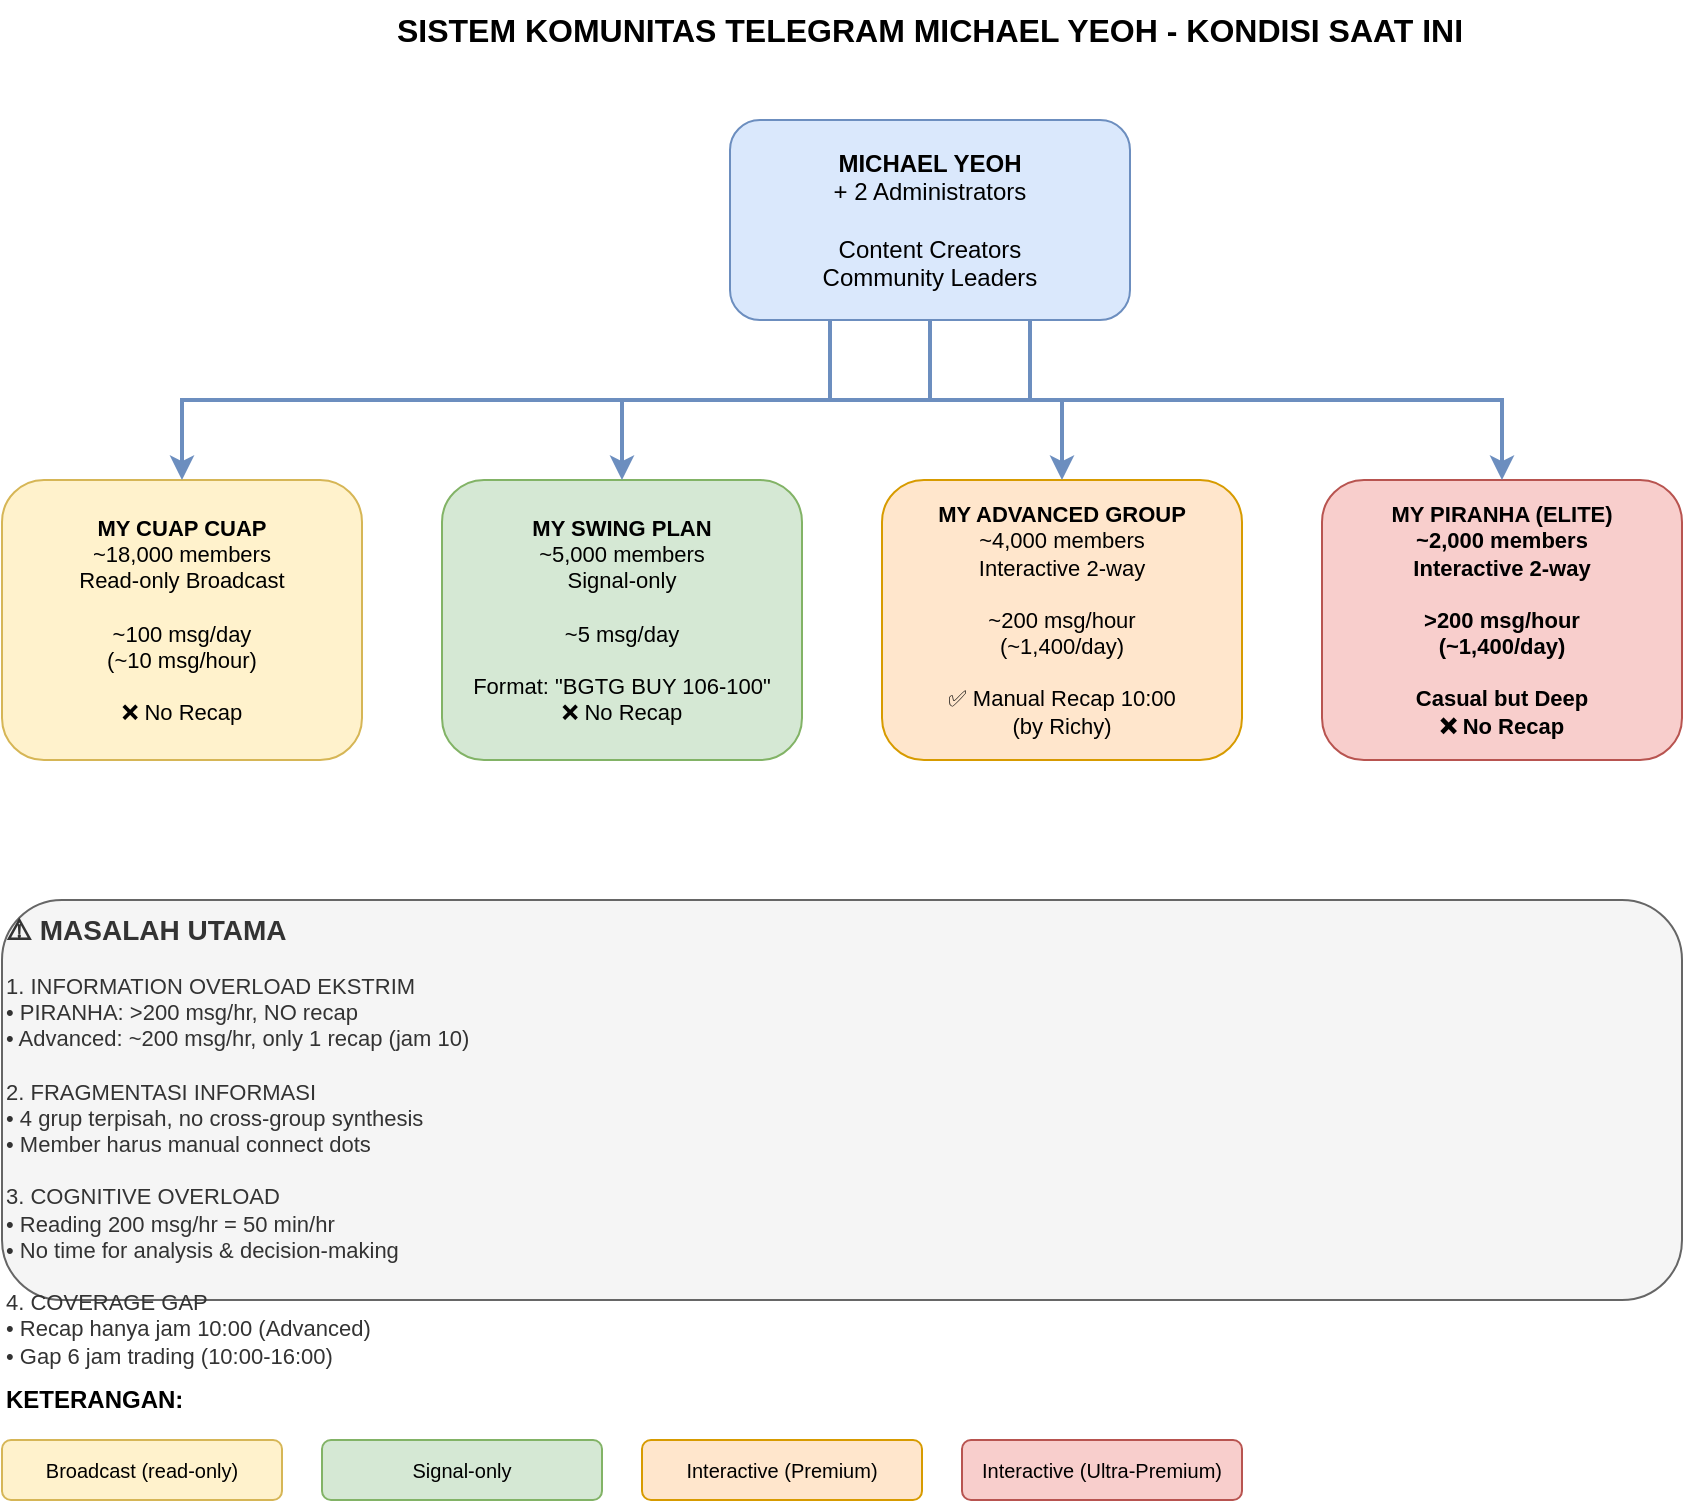 <mxfile version="24.7.17">
  <diagram name="Current System" id="current-system-michael-yeoh">
    <mxGraphModel dx="1434" dy="750" grid="1" gridSize="10" guides="1" tooltips="1" connect="1" arrows="1" fold="1" page="1" pageScale="1" pageWidth="1169" pageHeight="827" math="0" shadow="0">
      <root>
        <mxCell id="0" />
        <mxCell id="1" parent="0" />
        
        <!-- Title -->
        <mxCell id="title" value="SISTEM KOMUNITAS TELEGRAM MICHAEL YEOH - KONDISI SAAT INI" style="text;html=1;strokeColor=none;fillColor=none;align=center;verticalAlign=middle;whiteSpace=wrap;rounded=0;fontSize=16;fontStyle=1" vertex="1" parent="1">
          <mxGeometry x="284" y="30" width="600" height="30" as="geometry" />
        </mxCell>

        <!-- Michael Yeoh + 2 Admins -->
        <mxCell id="admin-node" value="&lt;b&gt;MICHAEL YEOH&lt;/b&gt;&lt;br&gt;+ 2 Administrators&lt;br&gt;&lt;br&gt;Content Creators&lt;br&gt;Community Leaders" style="rounded=1;whiteSpace=wrap;html=1;fillColor=#dae8fc;strokeColor=#6c8ebf;fontSize=12;align=center;" vertex="1" parent="1">
          <mxGeometry x="484" y="90" width="200" height="100" as="geometry" />
        </mxCell>

        <!-- 4 Groups -->
        <!-- Cuap Cuap -->
        <mxCell id="group-cuap" value="&lt;b&gt;MY CUAP CUAP&lt;/b&gt;&lt;br&gt;~18,000 members&lt;br&gt;Read-only Broadcast&lt;br&gt;&lt;br&gt;~100 msg/day&lt;br&gt;(~10 msg/hour)&lt;br&gt;&lt;br&gt;❌ No Recap" style="rounded=1;whiteSpace=wrap;html=1;fillColor=#fff2cc;strokeColor=#d6b656;fontSize=11;" vertex="1" parent="1">
          <mxGeometry x="120" y="270" width="180" height="140" as="geometry" />
        </mxCell>

        <!-- Swing Plan -->
        <mxCell id="group-swing" value="&lt;b&gt;MY SWING PLAN&lt;/b&gt;&lt;br&gt;~5,000 members&lt;br&gt;Signal-only&lt;br&gt;&lt;br&gt;~5 msg/day&lt;br&gt;&lt;br&gt;Format: &quot;BGTG BUY 106-100&quot;&lt;br&gt;❌ No Recap" style="rounded=1;whiteSpace=wrap;html=1;fillColor=#d5e8d4;strokeColor=#82b366;fontSize=11;" vertex="1" parent="1">
          <mxGeometry x="340" y="270" width="180" height="140" as="geometry" />
        </mxCell>

        <!-- Advanced -->
        <mxCell id="group-advanced" value="&lt;b&gt;MY ADVANCED GROUP&lt;/b&gt;&lt;br&gt;~4,000 members&lt;br&gt;Interactive 2-way&lt;br&gt;&lt;br&gt;~200 msg/hour&lt;br&gt;(~1,400/day)&lt;br&gt;&lt;br&gt;✅ Manual Recap 10:00&lt;br&gt;(by Richy)" style="rounded=1;whiteSpace=wrap;html=1;fillColor=#ffe6cc;strokeColor=#d79b00;fontSize=11;" vertex="1" parent="1">
          <mxGeometry x="560" y="270" width="180" height="140" as="geometry" />
        </mxCell>

        <!-- PIRANHA -->
        <mxCell id="group-piranha" value="&lt;b&gt;MY PIRANHA (ELITE)&lt;/b&gt;&lt;br&gt;~2,000 members&lt;br&gt;Interactive 2-way&lt;br&gt;&lt;br&gt;&gt;200 msg/hour&lt;br&gt;(~1,400/day)&lt;br&gt;&lt;br&gt;Casual but Deep&lt;br&gt;❌ No Recap" style="rounded=1;whiteSpace=wrap;html=1;fillColor=#f8cecc;strokeColor=#b85450;fontSize=11;fontStyle=1" vertex="1" parent="1">
          <mxGeometry x="780" y="270" width="180" height="140" as="geometry" />
        </mxCell>

        <!-- Arrows from Admin to Groups -->
        <mxCell id="arrow-admin-cuap" style="edgeStyle=orthogonalEdgeStyle;rounded=0;orthogonalLoop=1;jettySize=auto;html=1;exitX=0.25;exitY=1;entryX=0.5;entryY=0;strokeWidth=2;fillColor=#dae8fc;strokeColor=#6c8ebf;" edge="1" parent="1" source="admin-node" target="group-cuap">
          <mxGeometry relative="1" as="geometry" />
        </mxCell>
        <mxCell id="arrow-admin-swing" style="edgeStyle=orthogonalEdgeStyle;rounded=0;orthogonalLoop=1;jettySize=auto;html=1;exitX=0.5;exitY=1;entryX=0.5;entryY=0;strokeWidth=2;fillColor=#dae8fc;strokeColor=#6c8ebf;" edge="1" parent="1" source="admin-node" target="group-swing">
          <mxGeometry relative="1" as="geometry" />
        </mxCell>
        <mxCell id="arrow-admin-advanced" style="edgeStyle=orthogonalEdgeStyle;rounded=0;orthogonalLoop=1;jettySize=auto;html=1;exitX=0.5;exitY=1;entryX=0.5;entryY=0;strokeWidth=2;fillColor=#dae8fc;strokeColor=#6c8ebf;" edge="1" parent="1" source="admin-node" target="group-advanced">
          <mxGeometry relative="1" as="geometry" />
        </mxCell>
        <mxCell id="arrow-admin-piranha" style="edgeStyle=orthogonalEdgeStyle;rounded=0;orthogonalLoop=1;jettySize=auto;html=1;exitX=0.75;exitY=1;entryX=0.5;entryY=0;strokeWidth=2;fillColor=#dae8fc;strokeColor=#6c8ebf;" edge="1" parent="1" source="admin-node" target="group-piranha">
          <mxGeometry relative="1" as="geometry" />
        </mxCell>

        <!-- Problems Box -->
        <mxCell id="problems-box" value="&lt;b style=&quot;font-size: 14px;&quot;&gt;⚠️ MASALAH UTAMA&lt;/b&gt;&lt;br&gt;&lt;br&gt;1. INFORMATION OVERLOAD EKSTRIM&lt;br&gt;   • PIRANHA: &gt;200 msg/hr, NO recap&lt;br&gt;   • Advanced: ~200 msg/hr, only 1 recap (jam 10)&lt;br&gt;&lt;br&gt;2. FRAGMENTASI INFORMASI&lt;br&gt;   • 4 grup terpisah, no cross-group synthesis&lt;br&gt;   • Member harus manual connect dots&lt;br&gt;&lt;br&gt;3. COGNITIVE OVERLOAD&lt;br&gt;   • Reading 200 msg/hr = 50 min/hr&lt;br&gt;   • No time for analysis &amp; decision-making&lt;br&gt;&lt;br&gt;4. COVERAGE GAP&lt;br&gt;   • Recap hanya jam 10:00 (Advanced)&lt;br&gt;   • Gap 6 jam trading (10:00-16:00)" style="rounded=1;whiteSpace=wrap;html=1;fillColor=#f5f5f5;strokeColor=#666666;fontSize=11;align=left;verticalAlign=top;fontColor=#333333;" vertex="1" parent="1">
          <mxGeometry x="120" y="480" width="840" height="200" as="geometry" />
        </mxCell>

        <!-- Legend -->
        <mxCell id="legend-title" value="&lt;b&gt;KETERANGAN:&lt;/b&gt;" style="text;html=1;strokeColor=none;fillColor=none;align=left;verticalAlign=middle;whiteSpace=wrap;rounded=0;fontSize=12;fontStyle=1" vertex="1" parent="1">
          <mxGeometry x="120" y="720" width="120" height="20" as="geometry" />
        </mxCell>
        <mxCell id="legend-1" value="Broadcast (read-only)" style="rounded=1;whiteSpace=wrap;html=1;fillColor=#fff2cc;strokeColor=#d6b656;fontSize=10;" vertex="1" parent="1">
          <mxGeometry x="120" y="750" width="140" height="30" as="geometry" />
        </mxCell>
        <mxCell id="legend-2" value="Signal-only" style="rounded=1;whiteSpace=wrap;html=1;fillColor=#d5e8d4;strokeColor=#82b366;fontSize=10;" vertex="1" parent="1">
          <mxGeometry x="280" y="750" width="140" height="30" as="geometry" />
        </mxCell>
        <mxCell id="legend-3" value="Interactive (Premium)" style="rounded=1;whiteSpace=wrap;html=1;fillColor=#ffe6cc;strokeColor=#d79b00;fontSize=10;" vertex="1" parent="1">
          <mxGeometry x="440" y="750" width="140" height="30" as="geometry" />
        </mxCell>
        <mxCell id="legend-4" value="Interactive (Ultra-Premium)" style="rounded=1;whiteSpace=wrap;html=1;fillColor=#f8cecc;strokeColor=#b85450;fontSize=10;" vertex="1" parent="1">
          <mxGeometry x="600" y="750" width="140" height="30" as="geometry" />
        </mxCell>

      </root>
    </mxGraphModel>
  </diagram>
</mxfile>
